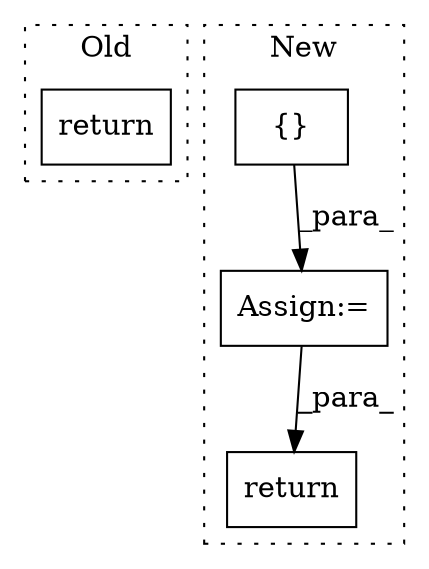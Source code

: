 digraph G {
subgraph cluster0 {
1 [label="return" a="93" s="3887" l="7" shape="box"];
label = "Old";
style="dotted";
}
subgraph cluster1 {
2 [label="return" a="93" s="4680" l="7" shape="box"];
3 [label="Assign:=" a="68" s="4429" l="3" shape="box"];
4 [label="{}" a="59" s="4432,4432" l="2,1" shape="box"];
label = "New";
style="dotted";
}
3 -> 2 [label="_para_"];
4 -> 3 [label="_para_"];
}